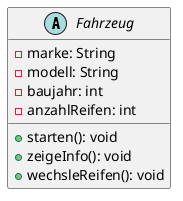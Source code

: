 @startuml Fahrzeugverwaltung
abstract class Fahrzeug {
  - marke: String
  - modell: String
  - baujahr: int
  - anzahlReifen: int
  + starten(): void
  + zeigeInfo(): void
  + wechsleReifen(): void
}